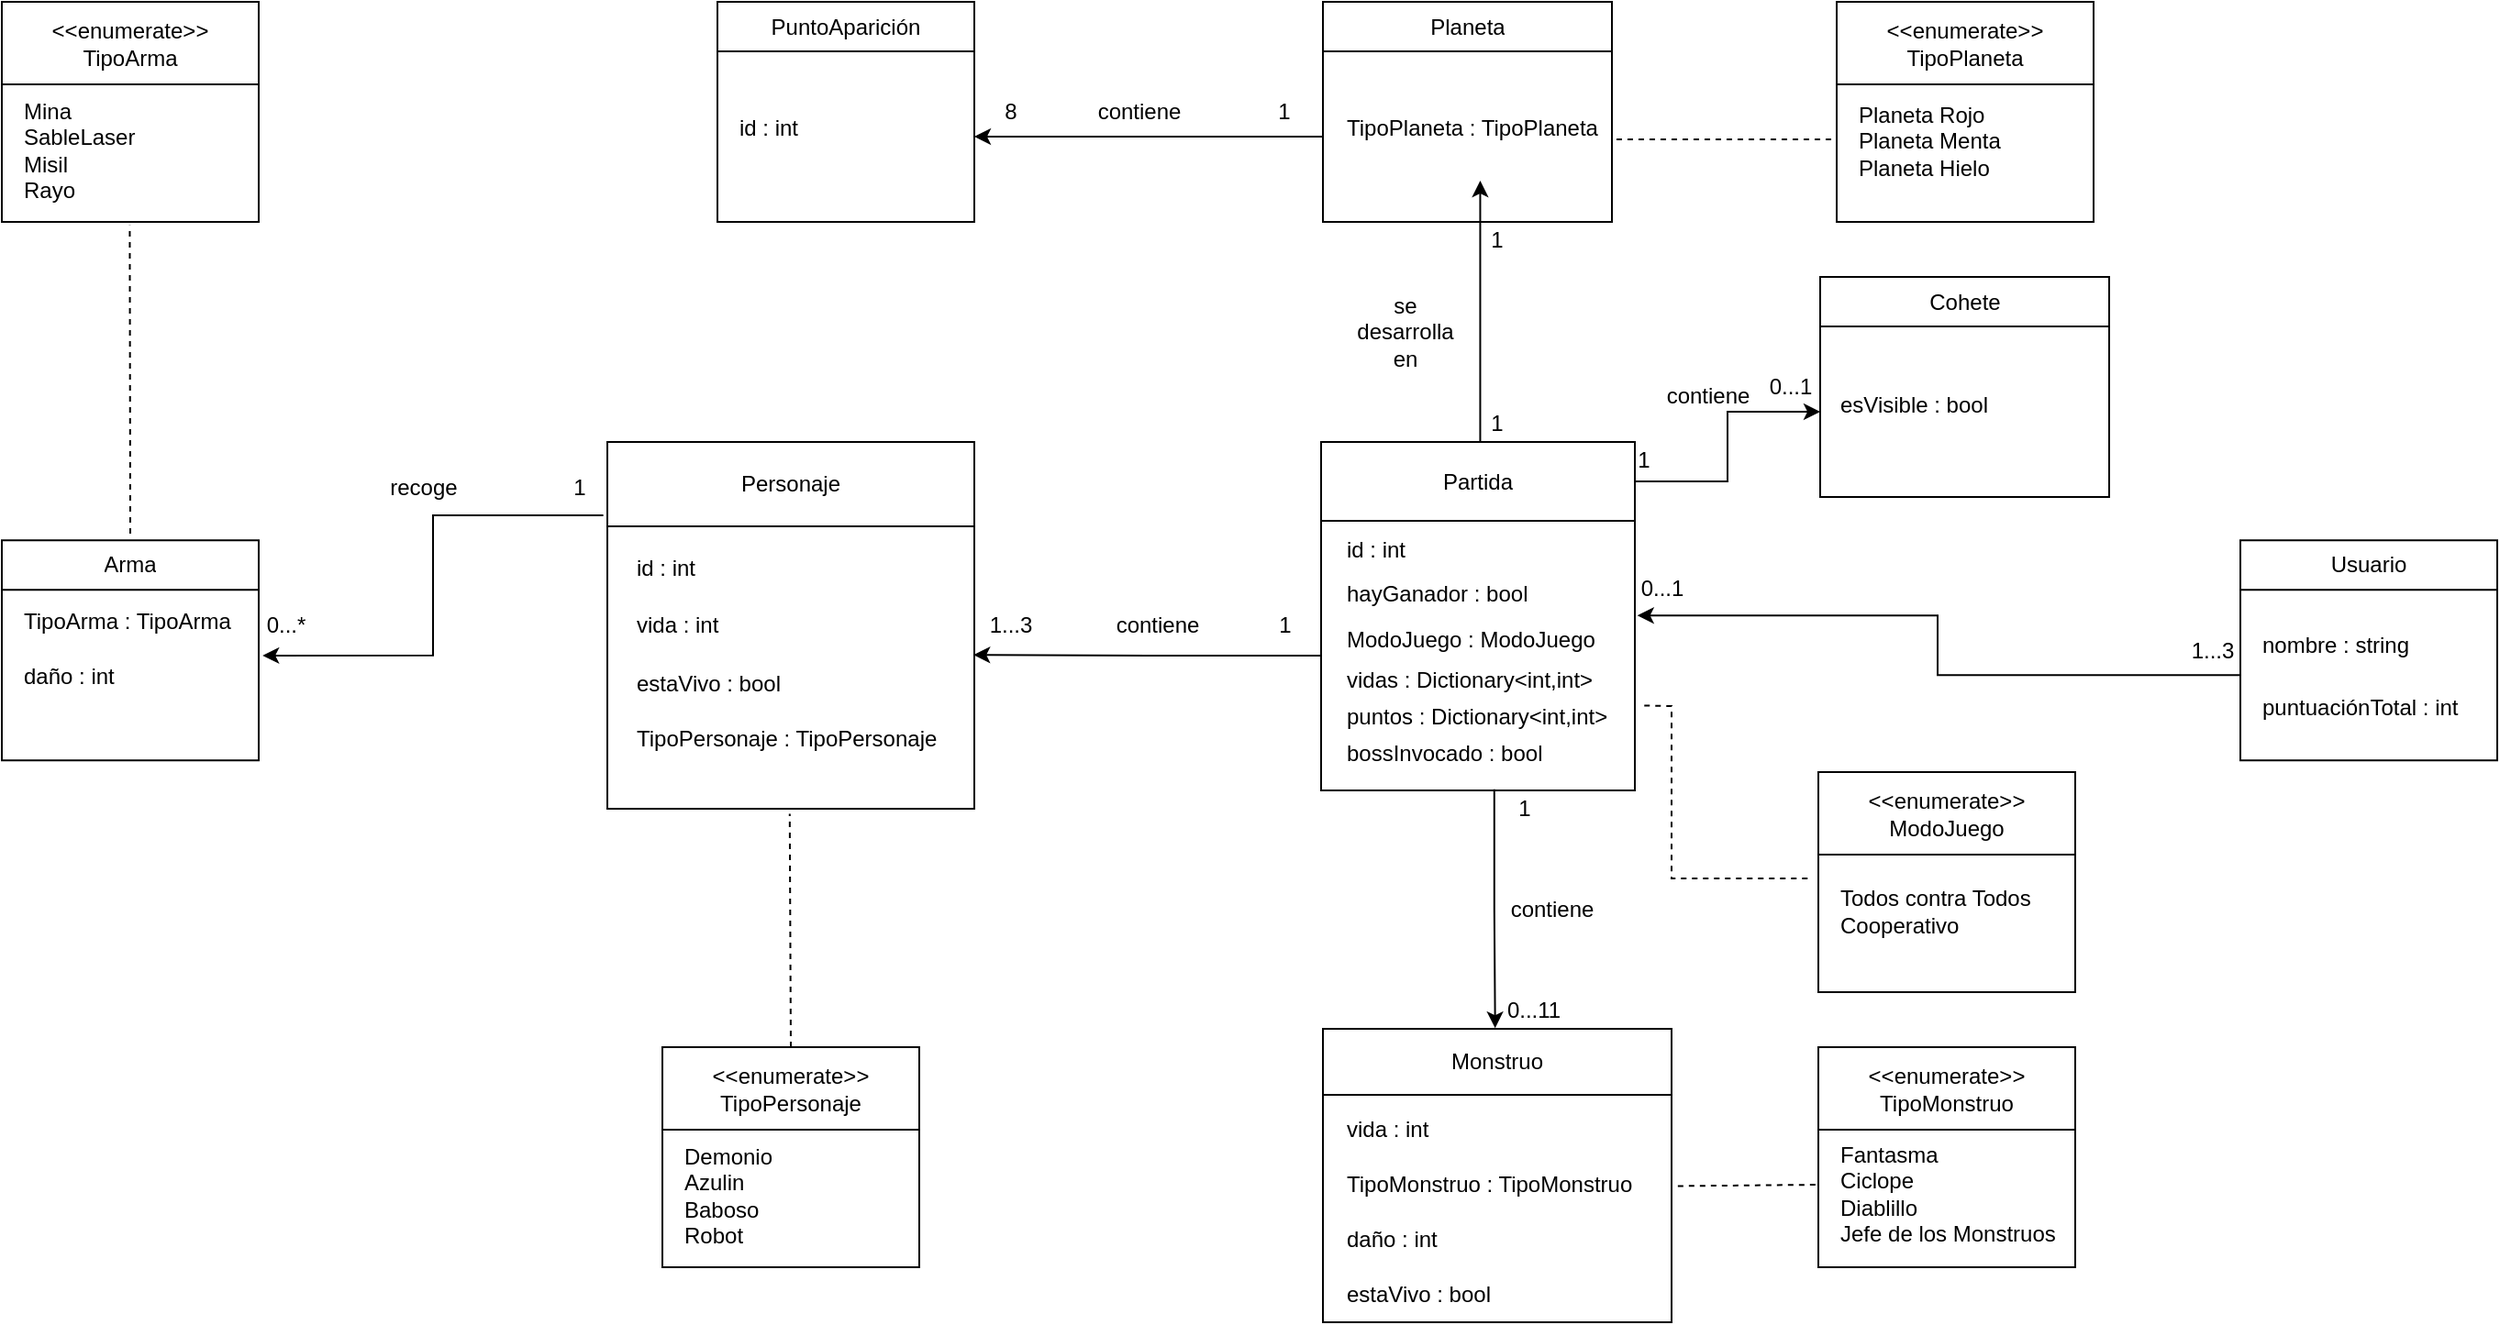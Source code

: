 <mxfile version="21.6.8" type="github">
  <diagram name="Página-1" id="1aOJf_cbAEOuJnOJcCTv">
    <mxGraphModel dx="2327" dy="1938" grid="1" gridSize="10" guides="1" tooltips="1" connect="1" arrows="1" fold="1" page="1" pageScale="1" pageWidth="827" pageHeight="1169" math="0" shadow="0">
      <root>
        <mxCell id="0" />
        <mxCell id="1" parent="0" />
        <mxCell id="GylAiQNSTLFmJJpx65-h-32" value="" style="group" vertex="1" connectable="0" parent="1">
          <mxGeometry x="-20" y="160" width="200" height="200" as="geometry" />
        </mxCell>
        <mxCell id="GylAiQNSTLFmJJpx65-h-11" value="" style="shape=table;startSize=0;container=1;collapsible=0;childLayout=tableLayout;" vertex="1" parent="GylAiQNSTLFmJJpx65-h-32">
          <mxGeometry width="200" height="200" as="geometry" />
        </mxCell>
        <mxCell id="GylAiQNSTLFmJJpx65-h-12" value="" style="shape=tableRow;horizontal=0;startSize=0;swimlaneHead=0;swimlaneBody=0;strokeColor=inherit;top=0;left=0;bottom=0;right=0;collapsible=0;dropTarget=0;fillColor=none;points=[[0,0.5],[1,0.5]];portConstraint=eastwest;" vertex="1" parent="GylAiQNSTLFmJJpx65-h-11">
          <mxGeometry width="200" height="46" as="geometry" />
        </mxCell>
        <mxCell id="GylAiQNSTLFmJJpx65-h-13" value="Personaje" style="shape=partialRectangle;html=1;whiteSpace=wrap;connectable=0;strokeColor=inherit;overflow=hidden;fillColor=none;top=0;left=0;bottom=0;right=0;pointerEvents=1;" vertex="1" parent="GylAiQNSTLFmJJpx65-h-12">
          <mxGeometry width="200" height="46" as="geometry">
            <mxRectangle width="200" height="46" as="alternateBounds" />
          </mxGeometry>
        </mxCell>
        <mxCell id="GylAiQNSTLFmJJpx65-h-14" value="" style="shape=tableRow;horizontal=0;startSize=0;swimlaneHead=0;swimlaneBody=0;strokeColor=inherit;top=0;left=0;bottom=0;right=0;collapsible=0;dropTarget=0;fillColor=none;points=[[0,0.5],[1,0.5]];portConstraint=eastwest;" vertex="1" parent="GylAiQNSTLFmJJpx65-h-11">
          <mxGeometry y="46" width="200" height="154" as="geometry" />
        </mxCell>
        <mxCell id="GylAiQNSTLFmJJpx65-h-15" value="" style="shape=partialRectangle;html=1;whiteSpace=wrap;connectable=0;strokeColor=inherit;overflow=hidden;fillColor=none;top=0;left=0;bottom=0;right=0;pointerEvents=1;" vertex="1" parent="GylAiQNSTLFmJJpx65-h-14">
          <mxGeometry width="200" height="154" as="geometry">
            <mxRectangle width="200" height="154" as="alternateBounds" />
          </mxGeometry>
        </mxCell>
        <mxCell id="GylAiQNSTLFmJJpx65-h-76" value="estaVivo : bool" style="text;html=1;strokeColor=none;fillColor=none;align=left;verticalAlign=middle;whiteSpace=wrap;rounded=0;" vertex="1" parent="GylAiQNSTLFmJJpx65-h-32">
          <mxGeometry x="14.286" y="120.0" width="171.429" height="23.64" as="geometry" />
        </mxCell>
        <mxCell id="GylAiQNSTLFmJJpx65-h-58" value="id : int" style="text;html=1;strokeColor=none;fillColor=none;align=left;verticalAlign=middle;whiteSpace=wrap;rounded=0;" vertex="1" parent="GylAiQNSTLFmJJpx65-h-32">
          <mxGeometry x="14.286" y="59.999" width="171.429" height="18.421" as="geometry" />
        </mxCell>
        <mxCell id="GylAiQNSTLFmJJpx65-h-164" value="TipoPersonaje : TipoPersonaje" style="text;html=1;strokeColor=none;fillColor=none;align=left;verticalAlign=middle;whiteSpace=wrap;rounded=0;" vertex="1" parent="GylAiQNSTLFmJJpx65-h-32">
          <mxGeometry x="14.286" y="150.0" width="171.429" height="23.64" as="geometry" />
        </mxCell>
        <mxCell id="GylAiQNSTLFmJJpx65-h-216" value="vida : int" style="text;html=1;strokeColor=none;fillColor=none;align=left;verticalAlign=middle;whiteSpace=wrap;rounded=0;" vertex="1" parent="GylAiQNSTLFmJJpx65-h-32">
          <mxGeometry x="14.286" y="88.18" width="171.429" height="23.64" as="geometry" />
        </mxCell>
        <mxCell id="GylAiQNSTLFmJJpx65-h-44" value="1...3" style="text;html=1;strokeColor=none;fillColor=none;align=center;verticalAlign=middle;whiteSpace=wrap;rounded=0;" vertex="1" parent="1">
          <mxGeometry x="170" y="245" width="60" height="30" as="geometry" />
        </mxCell>
        <mxCell id="GylAiQNSTLFmJJpx65-h-45" value="1" style="text;html=1;strokeColor=none;fillColor=none;align=center;verticalAlign=middle;whiteSpace=wrap;rounded=0;" vertex="1" parent="1">
          <mxGeometry x="330" y="245" width="39" height="30" as="geometry" />
        </mxCell>
        <mxCell id="GylAiQNSTLFmJJpx65-h-47" value="contiene" style="text;html=1;strokeColor=none;fillColor=none;align=center;verticalAlign=middle;whiteSpace=wrap;rounded=0;" vertex="1" parent="1">
          <mxGeometry x="250" y="245" width="60" height="30" as="geometry" />
        </mxCell>
        <mxCell id="GylAiQNSTLFmJJpx65-h-60" value="" style="group" vertex="1" connectable="0" parent="1">
          <mxGeometry x="370" y="-80" width="180" height="120" as="geometry" />
        </mxCell>
        <mxCell id="GylAiQNSTLFmJJpx65-h-61" value="" style="shape=table;startSize=0;container=1;collapsible=0;childLayout=tableLayout;" vertex="1" parent="GylAiQNSTLFmJJpx65-h-60">
          <mxGeometry width="157.5" height="120" as="geometry" />
        </mxCell>
        <mxCell id="GylAiQNSTLFmJJpx65-h-62" value="" style="shape=tableRow;horizontal=0;startSize=0;swimlaneHead=0;swimlaneBody=0;strokeColor=inherit;top=0;left=0;bottom=0;right=0;collapsible=0;dropTarget=0;fillColor=none;points=[[0,0.5],[1,0.5]];portConstraint=eastwest;" vertex="1" parent="GylAiQNSTLFmJJpx65-h-61">
          <mxGeometry width="157.5" height="27" as="geometry" />
        </mxCell>
        <mxCell id="GylAiQNSTLFmJJpx65-h-63" value="Planeta" style="shape=partialRectangle;html=1;whiteSpace=wrap;connectable=0;strokeColor=inherit;overflow=hidden;fillColor=none;top=0;left=0;bottom=0;right=0;pointerEvents=1;" vertex="1" parent="GylAiQNSTLFmJJpx65-h-62">
          <mxGeometry width="158" height="27" as="geometry">
            <mxRectangle width="158" height="27" as="alternateBounds" />
          </mxGeometry>
        </mxCell>
        <mxCell id="GylAiQNSTLFmJJpx65-h-64" value="" style="shape=tableRow;horizontal=0;startSize=0;swimlaneHead=0;swimlaneBody=0;strokeColor=inherit;top=0;left=0;bottom=0;right=0;collapsible=0;dropTarget=0;fillColor=none;points=[[0,0.5],[1,0.5]];portConstraint=eastwest;" vertex="1" parent="GylAiQNSTLFmJJpx65-h-61">
          <mxGeometry y="27" width="157.5" height="93" as="geometry" />
        </mxCell>
        <mxCell id="GylAiQNSTLFmJJpx65-h-65" value="" style="shape=partialRectangle;html=1;whiteSpace=wrap;connectable=0;strokeColor=inherit;overflow=hidden;fillColor=none;top=0;left=0;bottom=0;right=0;pointerEvents=1;" vertex="1" parent="GylAiQNSTLFmJJpx65-h-64">
          <mxGeometry width="158" height="93" as="geometry">
            <mxRectangle width="158" height="93" as="alternateBounds" />
          </mxGeometry>
        </mxCell>
        <mxCell id="GylAiQNSTLFmJJpx65-h-66" value="TipoPlaneta : TipoPlaneta" style="text;html=1;strokeColor=none;fillColor=none;align=left;verticalAlign=middle;whiteSpace=wrap;rounded=0;" vertex="1" parent="GylAiQNSTLFmJJpx65-h-60">
          <mxGeometry x="11.25" y="58" width="168.75" height="22.5" as="geometry" />
        </mxCell>
        <mxCell id="GylAiQNSTLFmJJpx65-h-71" value="" style="group" vertex="1" connectable="0" parent="1">
          <mxGeometry x="369" y="160" width="171" height="190" as="geometry" />
        </mxCell>
        <mxCell id="GylAiQNSTLFmJJpx65-h-33" value="" style="group" vertex="1" connectable="0" parent="GylAiQNSTLFmJJpx65-h-71">
          <mxGeometry width="171.0" height="190" as="geometry" />
        </mxCell>
        <mxCell id="GylAiQNSTLFmJJpx65-h-34" value="" style="shape=table;startSize=0;container=1;collapsible=0;childLayout=tableLayout;" vertex="1" parent="GylAiQNSTLFmJJpx65-h-33">
          <mxGeometry width="171.0" height="190" as="geometry" />
        </mxCell>
        <mxCell id="GylAiQNSTLFmJJpx65-h-35" value="" style="shape=tableRow;horizontal=0;startSize=0;swimlaneHead=0;swimlaneBody=0;strokeColor=inherit;top=0;left=0;bottom=0;right=0;collapsible=0;dropTarget=0;fillColor=none;points=[[0,0.5],[1,0.5]];portConstraint=eastwest;" vertex="1" parent="GylAiQNSTLFmJJpx65-h-34">
          <mxGeometry width="171.0" height="43" as="geometry" />
        </mxCell>
        <mxCell id="GylAiQNSTLFmJJpx65-h-36" value="Partida" style="shape=partialRectangle;html=1;whiteSpace=wrap;connectable=0;strokeColor=inherit;overflow=hidden;fillColor=none;top=0;left=0;bottom=0;right=0;pointerEvents=1;" vertex="1" parent="GylAiQNSTLFmJJpx65-h-35">
          <mxGeometry width="171" height="43" as="geometry">
            <mxRectangle width="171" height="43" as="alternateBounds" />
          </mxGeometry>
        </mxCell>
        <mxCell id="GylAiQNSTLFmJJpx65-h-37" value="" style="shape=tableRow;horizontal=0;startSize=0;swimlaneHead=0;swimlaneBody=0;strokeColor=inherit;top=0;left=0;bottom=0;right=0;collapsible=0;dropTarget=0;fillColor=none;points=[[0,0.5],[1,0.5]];portConstraint=eastwest;" vertex="1" parent="GylAiQNSTLFmJJpx65-h-34">
          <mxGeometry y="43" width="171.0" height="147" as="geometry" />
        </mxCell>
        <mxCell id="GylAiQNSTLFmJJpx65-h-38" value="" style="shape=partialRectangle;html=1;whiteSpace=wrap;connectable=0;strokeColor=inherit;overflow=hidden;fillColor=none;top=0;left=0;bottom=0;right=0;pointerEvents=1;" vertex="1" parent="GylAiQNSTLFmJJpx65-h-37">
          <mxGeometry width="171" height="147" as="geometry">
            <mxRectangle width="171" height="147" as="alternateBounds" />
          </mxGeometry>
        </mxCell>
        <mxCell id="GylAiQNSTLFmJJpx65-h-39" value="hayGanador : bool" style="text;html=1;strokeColor=none;fillColor=none;align=left;verticalAlign=middle;whiteSpace=wrap;rounded=0;" vertex="1" parent="GylAiQNSTLFmJJpx65-h-33">
          <mxGeometry x="12.214" y="70" width="146.571" height="26.88" as="geometry" />
        </mxCell>
        <mxCell id="GylAiQNSTLFmJJpx65-h-42" value="id : int" style="text;html=1;strokeColor=none;fillColor=none;align=left;verticalAlign=middle;whiteSpace=wrap;rounded=0;" vertex="1" parent="GylAiQNSTLFmJJpx65-h-33">
          <mxGeometry x="12.214" y="47.5" width="146.571" height="22.5" as="geometry" />
        </mxCell>
        <mxCell id="GylAiQNSTLFmJJpx65-h-163" value="ModoJuego : ModoJuego" style="text;html=1;strokeColor=none;fillColor=none;align=left;verticalAlign=middle;whiteSpace=wrap;rounded=0;" vertex="1" parent="GylAiQNSTLFmJJpx65-h-33">
          <mxGeometry x="12.214" y="96.88" width="146.571" height="21.25" as="geometry" />
        </mxCell>
        <mxCell id="GylAiQNSTLFmJJpx65-h-179" value="vidas : Dictionary&amp;lt;int,int&amp;gt;" style="text;html=1;strokeColor=none;fillColor=none;align=left;verticalAlign=middle;whiteSpace=wrap;rounded=0;" vertex="1" parent="GylAiQNSTLFmJJpx65-h-33">
          <mxGeometry x="12.214" y="120.01" width="146.571" height="20" as="geometry" />
        </mxCell>
        <mxCell id="GylAiQNSTLFmJJpx65-h-187" value="bossInvocado : bool" style="text;html=1;strokeColor=none;fillColor=none;align=left;verticalAlign=middle;whiteSpace=wrap;rounded=0;" vertex="1" parent="GylAiQNSTLFmJJpx65-h-33">
          <mxGeometry x="12.214" y="160" width="146.571" height="20" as="geometry" />
        </mxCell>
        <mxCell id="GylAiQNSTLFmJJpx65-h-191" value="puntos : Dictionary&amp;lt;int,int&amp;gt;" style="text;html=1;strokeColor=none;fillColor=none;align=left;verticalAlign=middle;whiteSpace=wrap;rounded=0;" vertex="1" parent="GylAiQNSTLFmJJpx65-h-33">
          <mxGeometry x="12.214" y="140.01" width="146.571" height="20" as="geometry" />
        </mxCell>
        <mxCell id="GylAiQNSTLFmJJpx65-h-70" value="" style="endArrow=classic;html=1;rounded=0;entryX=0.5;entryY=1;entryDx=0;entryDy=0;" edge="1" parent="GylAiQNSTLFmJJpx65-h-71">
          <mxGeometry width="50" height="50" relative="1" as="geometry">
            <mxPoint x="86.721" as="sourcePoint" />
            <mxPoint x="86.721" y="-142.5" as="targetPoint" />
          </mxGeometry>
        </mxCell>
        <mxCell id="GylAiQNSTLFmJJpx65-h-72" value="1" style="text;html=1;strokeColor=none;fillColor=none;align=center;verticalAlign=middle;whiteSpace=wrap;rounded=0;" vertex="1" parent="1">
          <mxGeometry x="445" y="40" width="40" height="20" as="geometry" />
        </mxCell>
        <mxCell id="GylAiQNSTLFmJJpx65-h-73" value="1" style="text;html=1;strokeColor=none;fillColor=none;align=center;verticalAlign=middle;whiteSpace=wrap;rounded=0;" vertex="1" parent="1">
          <mxGeometry x="445" y="140" width="40" height="20" as="geometry" />
        </mxCell>
        <mxCell id="GylAiQNSTLFmJJpx65-h-74" value="se desarrolla en" style="text;html=1;strokeColor=none;fillColor=none;align=center;verticalAlign=middle;whiteSpace=wrap;rounded=0;" vertex="1" parent="1">
          <mxGeometry x="385" y="80" width="60" height="40" as="geometry" />
        </mxCell>
        <mxCell id="GylAiQNSTLFmJJpx65-h-109" value="" style="group" vertex="1" connectable="0" parent="1">
          <mxGeometry x="370" y="480" width="190" height="160" as="geometry" />
        </mxCell>
        <mxCell id="GylAiQNSTLFmJJpx65-h-110" value="" style="shape=table;startSize=0;container=1;collapsible=0;childLayout=tableLayout;" vertex="1" parent="GylAiQNSTLFmJJpx65-h-109">
          <mxGeometry width="190" height="160" as="geometry" />
        </mxCell>
        <mxCell id="GylAiQNSTLFmJJpx65-h-111" value="" style="shape=tableRow;horizontal=0;startSize=0;swimlaneHead=0;swimlaneBody=0;strokeColor=inherit;top=0;left=0;bottom=0;right=0;collapsible=0;dropTarget=0;fillColor=none;points=[[0,0.5],[1,0.5]];portConstraint=eastwest;" vertex="1" parent="GylAiQNSTLFmJJpx65-h-110">
          <mxGeometry width="190" height="36" as="geometry" />
        </mxCell>
        <mxCell id="GylAiQNSTLFmJJpx65-h-112" value="Monstruo" style="shape=partialRectangle;html=1;whiteSpace=wrap;connectable=0;strokeColor=inherit;overflow=hidden;fillColor=none;top=0;left=0;bottom=0;right=0;pointerEvents=1;" vertex="1" parent="GylAiQNSTLFmJJpx65-h-111">
          <mxGeometry width="190" height="36" as="geometry">
            <mxRectangle width="190" height="36" as="alternateBounds" />
          </mxGeometry>
        </mxCell>
        <mxCell id="GylAiQNSTLFmJJpx65-h-113" value="" style="shape=tableRow;horizontal=0;startSize=0;swimlaneHead=0;swimlaneBody=0;strokeColor=inherit;top=0;left=0;bottom=0;right=0;collapsible=0;dropTarget=0;fillColor=none;points=[[0,0.5],[1,0.5]];portConstraint=eastwest;" vertex="1" parent="GylAiQNSTLFmJJpx65-h-110">
          <mxGeometry y="36" width="190" height="124" as="geometry" />
        </mxCell>
        <mxCell id="GylAiQNSTLFmJJpx65-h-114" value="" style="shape=partialRectangle;html=1;whiteSpace=wrap;connectable=0;strokeColor=inherit;overflow=hidden;fillColor=none;top=0;left=0;bottom=0;right=0;pointerEvents=1;" vertex="1" parent="GylAiQNSTLFmJJpx65-h-113">
          <mxGeometry width="190" height="124" as="geometry">
            <mxRectangle width="190" height="124" as="alternateBounds" />
          </mxGeometry>
        </mxCell>
        <mxCell id="GylAiQNSTLFmJJpx65-h-115" value="vida : int" style="text;html=1;strokeColor=none;fillColor=none;align=left;verticalAlign=middle;whiteSpace=wrap;rounded=0;" vertex="1" parent="GylAiQNSTLFmJJpx65-h-109">
          <mxGeometry x="11.176" y="40" width="134.118" height="30" as="geometry" />
        </mxCell>
        <mxCell id="GylAiQNSTLFmJJpx65-h-117" value="TipoMonstruo : TipoMonstruo" style="text;html=1;strokeColor=none;fillColor=none;align=left;verticalAlign=middle;whiteSpace=wrap;rounded=0;" vertex="1" parent="GylAiQNSTLFmJJpx65-h-109">
          <mxGeometry x="11.176" y="70" width="167.647" height="30" as="geometry" />
        </mxCell>
        <mxCell id="GylAiQNSTLFmJJpx65-h-118" value="estaVivo : bool" style="text;html=1;strokeColor=none;fillColor=none;align=left;verticalAlign=middle;whiteSpace=wrap;rounded=0;" vertex="1" parent="GylAiQNSTLFmJJpx65-h-109">
          <mxGeometry x="11.176" y="130" width="134.118" height="30" as="geometry" />
        </mxCell>
        <mxCell id="GylAiQNSTLFmJJpx65-h-190" value="daño : int" style="text;html=1;strokeColor=none;fillColor=none;align=left;verticalAlign=middle;whiteSpace=wrap;rounded=0;" vertex="1" parent="GylAiQNSTLFmJJpx65-h-109">
          <mxGeometry x="11.176" y="100" width="167.647" height="30" as="geometry" />
        </mxCell>
        <mxCell id="GylAiQNSTLFmJJpx65-h-119" style="edgeStyle=orthogonalEdgeStyle;rounded=0;orthogonalLoop=1;jettySize=auto;html=1;exitX=0.552;exitY=0.996;exitDx=0;exitDy=0;entryX=0.494;entryY=-0.011;entryDx=0;entryDy=0;entryPerimeter=0;exitPerimeter=0;" edge="1" parent="1" target="GylAiQNSTLFmJJpx65-h-111" source="GylAiQNSTLFmJJpx65-h-37">
          <mxGeometry relative="1" as="geometry">
            <mxPoint x="440" y="320" as="sourcePoint" />
          </mxGeometry>
        </mxCell>
        <mxCell id="GylAiQNSTLFmJJpx65-h-120" value="1" style="text;html=1;strokeColor=none;fillColor=none;align=center;verticalAlign=middle;whiteSpace=wrap;rounded=0;" vertex="1" parent="1">
          <mxGeometry x="465" y="350" width="30" height="20" as="geometry" />
        </mxCell>
        <mxCell id="GylAiQNSTLFmJJpx65-h-121" value="0...11" style="text;html=1;strokeColor=none;fillColor=none;align=center;verticalAlign=middle;whiteSpace=wrap;rounded=0;" vertex="1" parent="1">
          <mxGeometry x="470" y="460" width="30" height="20" as="geometry" />
        </mxCell>
        <mxCell id="GylAiQNSTLFmJJpx65-h-122" value="contiene" style="text;html=1;strokeColor=none;fillColor=none;align=center;verticalAlign=middle;whiteSpace=wrap;rounded=0;" vertex="1" parent="1">
          <mxGeometry x="465" y="400" width="60" height="30" as="geometry" />
        </mxCell>
        <mxCell id="GylAiQNSTLFmJJpx65-h-124" value="" style="group" vertex="1" connectable="0" parent="1">
          <mxGeometry x="40" y="-80" width="140" height="120" as="geometry" />
        </mxCell>
        <mxCell id="GylAiQNSTLFmJJpx65-h-125" value="" style="shape=table;startSize=0;container=1;collapsible=0;childLayout=tableLayout;" vertex="1" parent="GylAiQNSTLFmJJpx65-h-124">
          <mxGeometry width="140" height="120" as="geometry" />
        </mxCell>
        <mxCell id="GylAiQNSTLFmJJpx65-h-126" value="" style="shape=tableRow;horizontal=0;startSize=0;swimlaneHead=0;swimlaneBody=0;strokeColor=inherit;top=0;left=0;bottom=0;right=0;collapsible=0;dropTarget=0;fillColor=none;points=[[0,0.5],[1,0.5]];portConstraint=eastwest;" vertex="1" parent="GylAiQNSTLFmJJpx65-h-125">
          <mxGeometry width="140" height="27" as="geometry" />
        </mxCell>
        <mxCell id="GylAiQNSTLFmJJpx65-h-127" value="PuntoAparición" style="shape=partialRectangle;html=1;whiteSpace=wrap;connectable=0;strokeColor=inherit;overflow=hidden;fillColor=none;top=0;left=0;bottom=0;right=0;pointerEvents=1;" vertex="1" parent="GylAiQNSTLFmJJpx65-h-126">
          <mxGeometry width="140" height="27" as="geometry">
            <mxRectangle width="140" height="27" as="alternateBounds" />
          </mxGeometry>
        </mxCell>
        <mxCell id="GylAiQNSTLFmJJpx65-h-128" value="" style="shape=tableRow;horizontal=0;startSize=0;swimlaneHead=0;swimlaneBody=0;strokeColor=inherit;top=0;left=0;bottom=0;right=0;collapsible=0;dropTarget=0;fillColor=none;points=[[0,0.5],[1,0.5]];portConstraint=eastwest;" vertex="1" parent="GylAiQNSTLFmJJpx65-h-125">
          <mxGeometry y="27" width="140" height="93" as="geometry" />
        </mxCell>
        <mxCell id="GylAiQNSTLFmJJpx65-h-129" value="" style="shape=partialRectangle;html=1;whiteSpace=wrap;connectable=0;strokeColor=inherit;overflow=hidden;fillColor=none;top=0;left=0;bottom=0;right=0;pointerEvents=1;" vertex="1" parent="GylAiQNSTLFmJJpx65-h-128">
          <mxGeometry width="140" height="93" as="geometry">
            <mxRectangle width="140" height="93" as="alternateBounds" />
          </mxGeometry>
        </mxCell>
        <mxCell id="GylAiQNSTLFmJJpx65-h-130" value="id : int" style="text;html=1;strokeColor=none;fillColor=none;align=left;verticalAlign=middle;whiteSpace=wrap;rounded=0;" vertex="1" parent="GylAiQNSTLFmJJpx65-h-124">
          <mxGeometry x="10" y="58" width="120" height="22.5" as="geometry" />
        </mxCell>
        <mxCell id="GylAiQNSTLFmJJpx65-h-132" style="edgeStyle=orthogonalEdgeStyle;rounded=0;orthogonalLoop=1;jettySize=auto;html=1;exitX=0;exitY=0.5;exitDx=0;exitDy=0;entryX=1;entryY=0.5;entryDx=0;entryDy=0;" edge="1" parent="1" source="GylAiQNSTLFmJJpx65-h-64" target="GylAiQNSTLFmJJpx65-h-128">
          <mxGeometry relative="1" as="geometry" />
        </mxCell>
        <mxCell id="GylAiQNSTLFmJJpx65-h-133" value="8" style="text;html=1;strokeColor=none;fillColor=none;align=center;verticalAlign=middle;whiteSpace=wrap;rounded=0;" vertex="1" parent="1">
          <mxGeometry x="185" y="-35" width="30" height="30" as="geometry" />
        </mxCell>
        <mxCell id="GylAiQNSTLFmJJpx65-h-134" value="contiene" style="text;html=1;strokeColor=none;fillColor=none;align=center;verticalAlign=middle;whiteSpace=wrap;rounded=0;" vertex="1" parent="1">
          <mxGeometry x="240" y="-35" width="60" height="30" as="geometry" />
        </mxCell>
        <mxCell id="GylAiQNSTLFmJJpx65-h-135" value="1" style="text;html=1;strokeColor=none;fillColor=none;align=center;verticalAlign=middle;whiteSpace=wrap;rounded=0;" vertex="1" parent="1">
          <mxGeometry x="319" y="-35" width="60" height="30" as="geometry" />
        </mxCell>
        <mxCell id="GylAiQNSTLFmJJpx65-h-162" value="" style="group" vertex="1" connectable="0" parent="1">
          <mxGeometry x="10" y="490" width="140" height="120" as="geometry" />
        </mxCell>
        <mxCell id="GylAiQNSTLFmJJpx65-h-154" value="" style="group" vertex="1" connectable="0" parent="GylAiQNSTLFmJJpx65-h-162">
          <mxGeometry width="140" height="120" as="geometry" />
        </mxCell>
        <mxCell id="GylAiQNSTLFmJJpx65-h-155" value="" style="shape=table;startSize=0;container=1;collapsible=0;childLayout=tableLayout;" vertex="1" parent="GylAiQNSTLFmJJpx65-h-154">
          <mxGeometry width="140" height="120" as="geometry" />
        </mxCell>
        <mxCell id="GylAiQNSTLFmJJpx65-h-156" value="" style="shape=tableRow;horizontal=0;startSize=0;swimlaneHead=0;swimlaneBody=0;strokeColor=inherit;top=0;left=0;bottom=0;right=0;collapsible=0;dropTarget=0;fillColor=none;points=[[0,0.5],[1,0.5]];portConstraint=eastwest;" vertex="1" parent="GylAiQNSTLFmJJpx65-h-155">
          <mxGeometry width="140" height="45" as="geometry" />
        </mxCell>
        <mxCell id="GylAiQNSTLFmJJpx65-h-157" value="&lt;div&gt;&amp;lt;&amp;lt;enumerate&amp;gt;&amp;gt;&lt;br&gt;&lt;/div&gt;&lt;div&gt;TipoPersonaje&lt;/div&gt;" style="shape=partialRectangle;html=1;whiteSpace=wrap;connectable=0;strokeColor=inherit;overflow=hidden;fillColor=none;top=0;left=0;bottom=0;right=0;pointerEvents=1;" vertex="1" parent="GylAiQNSTLFmJJpx65-h-156">
          <mxGeometry width="140" height="45" as="geometry">
            <mxRectangle width="140" height="45" as="alternateBounds" />
          </mxGeometry>
        </mxCell>
        <mxCell id="GylAiQNSTLFmJJpx65-h-158" value="" style="shape=tableRow;horizontal=0;startSize=0;swimlaneHead=0;swimlaneBody=0;strokeColor=inherit;top=0;left=0;bottom=0;right=0;collapsible=0;dropTarget=0;fillColor=none;points=[[0,0.5],[1,0.5]];portConstraint=eastwest;" vertex="1" parent="GylAiQNSTLFmJJpx65-h-155">
          <mxGeometry y="45" width="140" height="75" as="geometry" />
        </mxCell>
        <mxCell id="GylAiQNSTLFmJJpx65-h-159" value="" style="shape=partialRectangle;html=1;whiteSpace=wrap;connectable=0;strokeColor=inherit;overflow=hidden;fillColor=none;top=0;left=0;bottom=0;right=0;pointerEvents=1;" vertex="1" parent="GylAiQNSTLFmJJpx65-h-158">
          <mxGeometry width="140" height="75" as="geometry">
            <mxRectangle width="140" height="75" as="alternateBounds" />
          </mxGeometry>
        </mxCell>
        <mxCell id="GylAiQNSTLFmJJpx65-h-160" value="&lt;div&gt;Demonio&lt;br&gt;&lt;/div&gt;&lt;div&gt;Azulin&lt;br&gt;&lt;/div&gt;&lt;div&gt;Baboso&lt;br&gt;&lt;/div&gt;&lt;div&gt;Robot&lt;br&gt;&lt;/div&gt;" style="text;html=1;strokeColor=none;fillColor=none;align=left;verticalAlign=middle;whiteSpace=wrap;rounded=0;" vertex="1" parent="GylAiQNSTLFmJJpx65-h-154">
          <mxGeometry x="10" y="50" width="120" height="61.07" as="geometry" />
        </mxCell>
        <mxCell id="GylAiQNSTLFmJJpx65-h-161" value="" style="endArrow=none;html=1;rounded=0;entryX=0.497;entryY=1.018;entryDx=0;entryDy=0;entryPerimeter=0;dashed=1;" edge="1" parent="GylAiQNSTLFmJJpx65-h-162" target="GylAiQNSTLFmJJpx65-h-14">
          <mxGeometry width="50" height="50" relative="1" as="geometry">
            <mxPoint x="70" as="sourcePoint" />
            <mxPoint x="70" y="-120" as="targetPoint" />
          </mxGeometry>
        </mxCell>
        <mxCell id="GylAiQNSTLFmJJpx65-h-136" value="" style="group" vertex="1" connectable="0" parent="1">
          <mxGeometry x="650" y="-80" width="140" height="120" as="geometry" />
        </mxCell>
        <mxCell id="GylAiQNSTLFmJJpx65-h-137" value="" style="shape=table;startSize=0;container=1;collapsible=0;childLayout=tableLayout;" vertex="1" parent="GylAiQNSTLFmJJpx65-h-136">
          <mxGeometry width="140" height="120" as="geometry" />
        </mxCell>
        <mxCell id="GylAiQNSTLFmJJpx65-h-138" value="" style="shape=tableRow;horizontal=0;startSize=0;swimlaneHead=0;swimlaneBody=0;strokeColor=inherit;top=0;left=0;bottom=0;right=0;collapsible=0;dropTarget=0;fillColor=none;points=[[0,0.5],[1,0.5]];portConstraint=eastwest;" vertex="1" parent="GylAiQNSTLFmJJpx65-h-137">
          <mxGeometry width="140" height="45" as="geometry" />
        </mxCell>
        <mxCell id="GylAiQNSTLFmJJpx65-h-139" value="&lt;div&gt;&amp;lt;&amp;lt;enumerate&amp;gt;&amp;gt;&lt;br&gt;&lt;/div&gt;&lt;div&gt;TipoPlaneta&lt;/div&gt;" style="shape=partialRectangle;html=1;whiteSpace=wrap;connectable=0;strokeColor=inherit;overflow=hidden;fillColor=none;top=0;left=0;bottom=0;right=0;pointerEvents=1;" vertex="1" parent="GylAiQNSTLFmJJpx65-h-138">
          <mxGeometry width="140" height="45" as="geometry">
            <mxRectangle width="140" height="45" as="alternateBounds" />
          </mxGeometry>
        </mxCell>
        <mxCell id="GylAiQNSTLFmJJpx65-h-140" value="" style="shape=tableRow;horizontal=0;startSize=0;swimlaneHead=0;swimlaneBody=0;strokeColor=inherit;top=0;left=0;bottom=0;right=0;collapsible=0;dropTarget=0;fillColor=none;points=[[0,0.5],[1,0.5]];portConstraint=eastwest;" vertex="1" parent="GylAiQNSTLFmJJpx65-h-137">
          <mxGeometry y="45" width="140" height="75" as="geometry" />
        </mxCell>
        <mxCell id="GylAiQNSTLFmJJpx65-h-141" value="" style="shape=partialRectangle;html=1;whiteSpace=wrap;connectable=0;strokeColor=inherit;overflow=hidden;fillColor=none;top=0;left=0;bottom=0;right=0;pointerEvents=1;" vertex="1" parent="GylAiQNSTLFmJJpx65-h-140">
          <mxGeometry width="140" height="75" as="geometry">
            <mxRectangle width="140" height="75" as="alternateBounds" />
          </mxGeometry>
        </mxCell>
        <mxCell id="GylAiQNSTLFmJJpx65-h-142" value="&lt;div&gt;Planeta Rojo&lt;/div&gt;&lt;div&gt;Planeta Menta&lt;/div&gt;&lt;div&gt;Planeta Hielo&lt;br&gt;&lt;/div&gt;" style="text;html=1;strokeColor=none;fillColor=none;align=left;verticalAlign=middle;whiteSpace=wrap;rounded=0;" vertex="1" parent="GylAiQNSTLFmJJpx65-h-136">
          <mxGeometry x="10" y="50.0" width="120" height="51.43" as="geometry" />
        </mxCell>
        <mxCell id="GylAiQNSTLFmJJpx65-h-143" value="" style="endArrow=none;html=1;rounded=0;entryX=0;entryY=0.4;entryDx=0;entryDy=0;entryPerimeter=0;dashed=1;" edge="1" parent="1" target="GylAiQNSTLFmJJpx65-h-140">
          <mxGeometry width="50" height="50" relative="1" as="geometry">
            <mxPoint x="530" y="-5" as="sourcePoint" />
            <mxPoint x="740" as="targetPoint" />
          </mxGeometry>
        </mxCell>
        <mxCell id="GylAiQNSTLFmJJpx65-h-146" value="" style="group" vertex="1" connectable="0" parent="1">
          <mxGeometry x="640" y="490" width="140" height="120" as="geometry" />
        </mxCell>
        <mxCell id="GylAiQNSTLFmJJpx65-h-147" value="" style="shape=table;startSize=0;container=1;collapsible=0;childLayout=tableLayout;" vertex="1" parent="GylAiQNSTLFmJJpx65-h-146">
          <mxGeometry width="140" height="120" as="geometry" />
        </mxCell>
        <mxCell id="GylAiQNSTLFmJJpx65-h-148" value="" style="shape=tableRow;horizontal=0;startSize=0;swimlaneHead=0;swimlaneBody=0;strokeColor=inherit;top=0;left=0;bottom=0;right=0;collapsible=0;dropTarget=0;fillColor=none;points=[[0,0.5],[1,0.5]];portConstraint=eastwest;" vertex="1" parent="GylAiQNSTLFmJJpx65-h-147">
          <mxGeometry width="140" height="45" as="geometry" />
        </mxCell>
        <mxCell id="GylAiQNSTLFmJJpx65-h-149" value="&lt;div&gt;&amp;lt;&amp;lt;enumerate&amp;gt;&amp;gt;&lt;br&gt;&lt;/div&gt;&lt;div&gt;TipoMonstruo&lt;/div&gt;" style="shape=partialRectangle;html=1;whiteSpace=wrap;connectable=0;strokeColor=inherit;overflow=hidden;fillColor=none;top=0;left=0;bottom=0;right=0;pointerEvents=1;" vertex="1" parent="GylAiQNSTLFmJJpx65-h-148">
          <mxGeometry width="140" height="45" as="geometry">
            <mxRectangle width="140" height="45" as="alternateBounds" />
          </mxGeometry>
        </mxCell>
        <mxCell id="GylAiQNSTLFmJJpx65-h-150" value="" style="shape=tableRow;horizontal=0;startSize=0;swimlaneHead=0;swimlaneBody=0;strokeColor=inherit;top=0;left=0;bottom=0;right=0;collapsible=0;dropTarget=0;fillColor=none;points=[[0,0.5],[1,0.5]];portConstraint=eastwest;" vertex="1" parent="GylAiQNSTLFmJJpx65-h-147">
          <mxGeometry y="45" width="140" height="75" as="geometry" />
        </mxCell>
        <mxCell id="GylAiQNSTLFmJJpx65-h-151" value="" style="shape=partialRectangle;html=1;whiteSpace=wrap;connectable=0;strokeColor=inherit;overflow=hidden;fillColor=none;top=0;left=0;bottom=0;right=0;pointerEvents=1;" vertex="1" parent="GylAiQNSTLFmJJpx65-h-150">
          <mxGeometry width="140" height="75" as="geometry">
            <mxRectangle width="140" height="75" as="alternateBounds" />
          </mxGeometry>
        </mxCell>
        <mxCell id="GylAiQNSTLFmJJpx65-h-152" value="&lt;div&gt;Fantasma&lt;/div&gt;&lt;div&gt;Ciclope&lt;br&gt;&lt;/div&gt;&lt;div&gt;Diablillo&lt;/div&gt;&lt;div&gt;Jefe de los Monstruos&lt;br&gt;&lt;/div&gt;" style="text;html=1;strokeColor=none;fillColor=none;align=left;verticalAlign=middle;whiteSpace=wrap;rounded=0;" vertex="1" parent="GylAiQNSTLFmJJpx65-h-146">
          <mxGeometry x="10" y="50" width="120" height="60" as="geometry" />
        </mxCell>
        <mxCell id="GylAiQNSTLFmJJpx65-h-153" value="" style="endArrow=none;html=1;rounded=0;exitX=1.018;exitY=0.401;exitDx=0;exitDy=0;exitPerimeter=0;dashed=1;" edge="1" parent="1" source="GylAiQNSTLFmJJpx65-h-113">
          <mxGeometry width="50" height="50" relative="1" as="geometry">
            <mxPoint x="600" y="565" as="sourcePoint" />
            <mxPoint x="640" y="565" as="targetPoint" />
          </mxGeometry>
        </mxCell>
        <mxCell id="GylAiQNSTLFmJJpx65-h-165" value="" style="group" vertex="1" connectable="0" parent="1">
          <mxGeometry x="640" y="340" width="140" height="120" as="geometry" />
        </mxCell>
        <mxCell id="GylAiQNSTLFmJJpx65-h-166" value="" style="shape=table;startSize=0;container=1;collapsible=0;childLayout=tableLayout;" vertex="1" parent="GylAiQNSTLFmJJpx65-h-165">
          <mxGeometry width="140" height="120" as="geometry" />
        </mxCell>
        <mxCell id="GylAiQNSTLFmJJpx65-h-167" value="" style="shape=tableRow;horizontal=0;startSize=0;swimlaneHead=0;swimlaneBody=0;strokeColor=inherit;top=0;left=0;bottom=0;right=0;collapsible=0;dropTarget=0;fillColor=none;points=[[0,0.5],[1,0.5]];portConstraint=eastwest;" vertex="1" parent="GylAiQNSTLFmJJpx65-h-166">
          <mxGeometry width="140" height="45" as="geometry" />
        </mxCell>
        <mxCell id="GylAiQNSTLFmJJpx65-h-168" value="&lt;div&gt;&amp;lt;&amp;lt;enumerate&amp;gt;&amp;gt;&lt;br&gt;&lt;/div&gt;&lt;div&gt;ModoJuego&lt;/div&gt;" style="shape=partialRectangle;html=1;whiteSpace=wrap;connectable=0;strokeColor=inherit;overflow=hidden;fillColor=none;top=0;left=0;bottom=0;right=0;pointerEvents=1;" vertex="1" parent="GylAiQNSTLFmJJpx65-h-167">
          <mxGeometry width="140" height="45" as="geometry">
            <mxRectangle width="140" height="45" as="alternateBounds" />
          </mxGeometry>
        </mxCell>
        <mxCell id="GylAiQNSTLFmJJpx65-h-169" value="" style="shape=tableRow;horizontal=0;startSize=0;swimlaneHead=0;swimlaneBody=0;strokeColor=inherit;top=0;left=0;bottom=0;right=0;collapsible=0;dropTarget=0;fillColor=none;points=[[0,0.5],[1,0.5]];portConstraint=eastwest;" vertex="1" parent="GylAiQNSTLFmJJpx65-h-166">
          <mxGeometry y="45" width="140" height="75" as="geometry" />
        </mxCell>
        <mxCell id="GylAiQNSTLFmJJpx65-h-170" value="" style="shape=partialRectangle;html=1;whiteSpace=wrap;connectable=0;strokeColor=inherit;overflow=hidden;fillColor=none;top=0;left=0;bottom=0;right=0;pointerEvents=1;" vertex="1" parent="GylAiQNSTLFmJJpx65-h-169">
          <mxGeometry width="140" height="75" as="geometry">
            <mxRectangle width="140" height="75" as="alternateBounds" />
          </mxGeometry>
        </mxCell>
        <mxCell id="GylAiQNSTLFmJJpx65-h-171" value="&lt;div&gt;Todos contra Todos&lt;br&gt;&lt;/div&gt;&lt;div&gt;Cooperativo&lt;br&gt;&lt;/div&gt;" style="text;html=1;strokeColor=none;fillColor=none;align=left;verticalAlign=middle;whiteSpace=wrap;rounded=0;" vertex="1" parent="GylAiQNSTLFmJJpx65-h-165">
          <mxGeometry x="10" y="50.0" width="120" height="51.43" as="geometry" />
        </mxCell>
        <mxCell id="GylAiQNSTLFmJJpx65-h-172" value="" style="endArrow=none;html=1;rounded=0;entryX=-0.03;entryY=0.174;entryDx=0;entryDy=0;entryPerimeter=0;exitX=1.03;exitY=0.685;exitDx=0;exitDy=0;exitPerimeter=0;dashed=1;" edge="1" parent="1" source="GylAiQNSTLFmJJpx65-h-37" target="GylAiQNSTLFmJJpx65-h-169">
          <mxGeometry width="50" height="50" relative="1" as="geometry">
            <mxPoint x="530" y="240" as="sourcePoint" />
            <mxPoint x="640" y="240" as="targetPoint" />
            <Array as="points">
              <mxPoint x="560" y="304" />
              <mxPoint x="560" y="398" />
            </Array>
          </mxGeometry>
        </mxCell>
        <mxCell id="GylAiQNSTLFmJJpx65-h-173" value="" style="shape=table;startSize=0;container=1;collapsible=0;childLayout=tableLayout;" vertex="1" parent="1">
          <mxGeometry x="641" y="70" width="157.5" height="120" as="geometry" />
        </mxCell>
        <mxCell id="GylAiQNSTLFmJJpx65-h-174" value="" style="shape=tableRow;horizontal=0;startSize=0;swimlaneHead=0;swimlaneBody=0;strokeColor=inherit;top=0;left=0;bottom=0;right=0;collapsible=0;dropTarget=0;fillColor=none;points=[[0,0.5],[1,0.5]];portConstraint=eastwest;" vertex="1" parent="GylAiQNSTLFmJJpx65-h-173">
          <mxGeometry width="157.5" height="27" as="geometry" />
        </mxCell>
        <mxCell id="GylAiQNSTLFmJJpx65-h-175" value="Cohete" style="shape=partialRectangle;html=1;whiteSpace=wrap;connectable=0;strokeColor=inherit;overflow=hidden;fillColor=none;top=0;left=0;bottom=0;right=0;pointerEvents=1;" vertex="1" parent="GylAiQNSTLFmJJpx65-h-174">
          <mxGeometry width="158" height="27" as="geometry">
            <mxRectangle width="158" height="27" as="alternateBounds" />
          </mxGeometry>
        </mxCell>
        <mxCell id="GylAiQNSTLFmJJpx65-h-176" value="" style="shape=tableRow;horizontal=0;startSize=0;swimlaneHead=0;swimlaneBody=0;strokeColor=inherit;top=0;left=0;bottom=0;right=0;collapsible=0;dropTarget=0;fillColor=none;points=[[0,0.5],[1,0.5]];portConstraint=eastwest;" vertex="1" parent="GylAiQNSTLFmJJpx65-h-173">
          <mxGeometry y="27" width="157.5" height="93" as="geometry" />
        </mxCell>
        <mxCell id="GylAiQNSTLFmJJpx65-h-177" value="" style="shape=partialRectangle;html=1;whiteSpace=wrap;connectable=0;strokeColor=inherit;overflow=hidden;fillColor=none;top=0;left=0;bottom=0;right=0;pointerEvents=1;" vertex="1" parent="GylAiQNSTLFmJJpx65-h-176">
          <mxGeometry width="158" height="93" as="geometry">
            <mxRectangle width="158" height="93" as="alternateBounds" />
          </mxGeometry>
        </mxCell>
        <mxCell id="GylAiQNSTLFmJJpx65-h-178" value="esVisible : bool" style="text;html=1;strokeColor=none;fillColor=none;align=left;verticalAlign=middle;whiteSpace=wrap;rounded=0;" vertex="1" parent="1">
          <mxGeometry x="650" y="120" width="120" height="40" as="geometry" />
        </mxCell>
        <mxCell id="GylAiQNSTLFmJJpx65-h-181" style="edgeStyle=orthogonalEdgeStyle;rounded=0;orthogonalLoop=1;jettySize=auto;html=1;exitX=1;exitY=0.5;exitDx=0;exitDy=0;entryX=0;entryY=0.5;entryDx=0;entryDy=0;" edge="1" parent="1" source="GylAiQNSTLFmJJpx65-h-35" target="GylAiQNSTLFmJJpx65-h-176">
          <mxGeometry relative="1" as="geometry" />
        </mxCell>
        <mxCell id="GylAiQNSTLFmJJpx65-h-182" value="1" style="text;html=1;strokeColor=none;fillColor=none;align=center;verticalAlign=middle;whiteSpace=wrap;rounded=0;" vertex="1" parent="1">
          <mxGeometry x="530" y="160" width="30" height="20" as="geometry" />
        </mxCell>
        <mxCell id="GylAiQNSTLFmJJpx65-h-184" value="0...1" style="text;html=1;strokeColor=none;fillColor=none;align=center;verticalAlign=middle;whiteSpace=wrap;rounded=0;" vertex="1" parent="1">
          <mxGeometry x="610" y="120" width="30" height="20" as="geometry" />
        </mxCell>
        <mxCell id="GylAiQNSTLFmJJpx65-h-185" value="contiene" style="text;html=1;strokeColor=none;fillColor=none;align=center;verticalAlign=middle;whiteSpace=wrap;rounded=0;" vertex="1" parent="1">
          <mxGeometry x="550" y="120" width="60" height="30" as="geometry" />
        </mxCell>
        <mxCell id="GylAiQNSTLFmJJpx65-h-186" style="edgeStyle=orthogonalEdgeStyle;rounded=0;orthogonalLoop=1;jettySize=auto;html=1;exitX=0;exitY=0.5;exitDx=0;exitDy=0;entryX=0.998;entryY=0.455;entryDx=0;entryDy=0;entryPerimeter=0;" edge="1" parent="1" source="GylAiQNSTLFmJJpx65-h-37" target="GylAiQNSTLFmJJpx65-h-14">
          <mxGeometry relative="1" as="geometry" />
        </mxCell>
        <mxCell id="GylAiQNSTLFmJJpx65-h-192" value="" style="group" vertex="1" connectable="0" parent="1">
          <mxGeometry x="-350" y="213.64" width="140" height="120" as="geometry" />
        </mxCell>
        <mxCell id="GylAiQNSTLFmJJpx65-h-193" value="" style="shape=table;startSize=0;container=1;collapsible=0;childLayout=tableLayout;" vertex="1" parent="GylAiQNSTLFmJJpx65-h-192">
          <mxGeometry width="140" height="120" as="geometry" />
        </mxCell>
        <mxCell id="GylAiQNSTLFmJJpx65-h-194" value="" style="shape=tableRow;horizontal=0;startSize=0;swimlaneHead=0;swimlaneBody=0;strokeColor=inherit;top=0;left=0;bottom=0;right=0;collapsible=0;dropTarget=0;fillColor=none;points=[[0,0.5],[1,0.5]];portConstraint=eastwest;" vertex="1" parent="GylAiQNSTLFmJJpx65-h-193">
          <mxGeometry width="140" height="27" as="geometry" />
        </mxCell>
        <mxCell id="GylAiQNSTLFmJJpx65-h-195" value="Arma" style="shape=partialRectangle;html=1;whiteSpace=wrap;connectable=0;strokeColor=inherit;overflow=hidden;fillColor=none;top=0;left=0;bottom=0;right=0;pointerEvents=1;" vertex="1" parent="GylAiQNSTLFmJJpx65-h-194">
          <mxGeometry width="140" height="27" as="geometry">
            <mxRectangle width="140" height="27" as="alternateBounds" />
          </mxGeometry>
        </mxCell>
        <mxCell id="GylAiQNSTLFmJJpx65-h-196" value="" style="shape=tableRow;horizontal=0;startSize=0;swimlaneHead=0;swimlaneBody=0;strokeColor=inherit;top=0;left=0;bottom=0;right=0;collapsible=0;dropTarget=0;fillColor=none;points=[[0,0.5],[1,0.5]];portConstraint=eastwest;" vertex="1" parent="GylAiQNSTLFmJJpx65-h-193">
          <mxGeometry y="27" width="140" height="93" as="geometry" />
        </mxCell>
        <mxCell id="GylAiQNSTLFmJJpx65-h-197" value="" style="shape=partialRectangle;html=1;whiteSpace=wrap;connectable=0;strokeColor=inherit;overflow=hidden;fillColor=none;top=0;left=0;bottom=0;right=0;pointerEvents=1;" vertex="1" parent="GylAiQNSTLFmJJpx65-h-196">
          <mxGeometry width="140" height="93" as="geometry">
            <mxRectangle width="140" height="93" as="alternateBounds" />
          </mxGeometry>
        </mxCell>
        <mxCell id="GylAiQNSTLFmJJpx65-h-198" value="TipoArma : TipoArma" style="text;html=1;strokeColor=none;fillColor=none;align=left;verticalAlign=middle;whiteSpace=wrap;rounded=0;" vertex="1" parent="GylAiQNSTLFmJJpx65-h-192">
          <mxGeometry x="10" y="33.5" width="120" height="22.5" as="geometry" />
        </mxCell>
        <mxCell id="GylAiQNSTLFmJJpx65-h-211" value="daño : int" style="text;html=1;strokeColor=none;fillColor=none;align=left;verticalAlign=middle;whiteSpace=wrap;rounded=0;" vertex="1" parent="GylAiQNSTLFmJJpx65-h-192">
          <mxGeometry x="10" y="63.5" width="120" height="22.5" as="geometry" />
        </mxCell>
        <mxCell id="GylAiQNSTLFmJJpx65-h-199" style="edgeStyle=orthogonalEdgeStyle;rounded=0;orthogonalLoop=1;jettySize=auto;html=1;entryX=1.015;entryY=0.385;entryDx=0;entryDy=0;entryPerimeter=0;exitX=-0.011;exitY=0.869;exitDx=0;exitDy=0;exitPerimeter=0;" edge="1" parent="1" source="GylAiQNSTLFmJJpx65-h-12" target="GylAiQNSTLFmJJpx65-h-196">
          <mxGeometry relative="1" as="geometry">
            <mxPoint x="-40" y="199.38" as="sourcePoint" />
          </mxGeometry>
        </mxCell>
        <mxCell id="GylAiQNSTLFmJJpx65-h-200" value="1" style="text;html=1;strokeColor=none;fillColor=none;align=center;verticalAlign=middle;whiteSpace=wrap;rounded=0;" vertex="1" parent="1">
          <mxGeometry x="-50" y="172.88" width="30" height="25" as="geometry" />
        </mxCell>
        <mxCell id="GylAiQNSTLFmJJpx65-h-201" value="" style="group" vertex="1" connectable="0" parent="1">
          <mxGeometry x="-350" y="-80" width="140" height="120" as="geometry" />
        </mxCell>
        <mxCell id="GylAiQNSTLFmJJpx65-h-202" value="" style="group" vertex="1" connectable="0" parent="GylAiQNSTLFmJJpx65-h-201">
          <mxGeometry width="140" height="120" as="geometry" />
        </mxCell>
        <mxCell id="GylAiQNSTLFmJJpx65-h-203" value="" style="shape=table;startSize=0;container=1;collapsible=0;childLayout=tableLayout;" vertex="1" parent="GylAiQNSTLFmJJpx65-h-202">
          <mxGeometry width="140" height="120" as="geometry" />
        </mxCell>
        <mxCell id="GylAiQNSTLFmJJpx65-h-204" value="" style="shape=tableRow;horizontal=0;startSize=0;swimlaneHead=0;swimlaneBody=0;strokeColor=inherit;top=0;left=0;bottom=0;right=0;collapsible=0;dropTarget=0;fillColor=none;points=[[0,0.5],[1,0.5]];portConstraint=eastwest;" vertex="1" parent="GylAiQNSTLFmJJpx65-h-203">
          <mxGeometry width="140" height="45" as="geometry" />
        </mxCell>
        <mxCell id="GylAiQNSTLFmJJpx65-h-205" value="&lt;div&gt;&amp;lt;&amp;lt;enumerate&amp;gt;&amp;gt;&lt;br&gt;&lt;/div&gt;&lt;div&gt;TipoArma&lt;/div&gt;" style="shape=partialRectangle;html=1;whiteSpace=wrap;connectable=0;strokeColor=inherit;overflow=hidden;fillColor=none;top=0;left=0;bottom=0;right=0;pointerEvents=1;" vertex="1" parent="GylAiQNSTLFmJJpx65-h-204">
          <mxGeometry width="140" height="45" as="geometry">
            <mxRectangle width="140" height="45" as="alternateBounds" />
          </mxGeometry>
        </mxCell>
        <mxCell id="GylAiQNSTLFmJJpx65-h-206" value="" style="shape=tableRow;horizontal=0;startSize=0;swimlaneHead=0;swimlaneBody=0;strokeColor=inherit;top=0;left=0;bottom=0;right=0;collapsible=0;dropTarget=0;fillColor=none;points=[[0,0.5],[1,0.5]];portConstraint=eastwest;" vertex="1" parent="GylAiQNSTLFmJJpx65-h-203">
          <mxGeometry y="45" width="140" height="75" as="geometry" />
        </mxCell>
        <mxCell id="GylAiQNSTLFmJJpx65-h-207" value="" style="shape=partialRectangle;html=1;whiteSpace=wrap;connectable=0;strokeColor=inherit;overflow=hidden;fillColor=none;top=0;left=0;bottom=0;right=0;pointerEvents=1;" vertex="1" parent="GylAiQNSTLFmJJpx65-h-206">
          <mxGeometry width="140" height="75" as="geometry">
            <mxRectangle width="140" height="75" as="alternateBounds" />
          </mxGeometry>
        </mxCell>
        <mxCell id="GylAiQNSTLFmJJpx65-h-208" value="&lt;div&gt;Mina&lt;br&gt;&lt;/div&gt;&lt;div&gt;SableLaser&lt;br&gt;&lt;/div&gt;&lt;div&gt;Misil&lt;br&gt;&lt;/div&gt;&lt;div&gt;Rayo&lt;br&gt;&lt;/div&gt;" style="text;html=1;strokeColor=none;fillColor=none;align=left;verticalAlign=middle;whiteSpace=wrap;rounded=0;" vertex="1" parent="GylAiQNSTLFmJJpx65-h-202">
          <mxGeometry x="10" y="50" width="120" height="61.07" as="geometry" />
        </mxCell>
        <mxCell id="GylAiQNSTLFmJJpx65-h-214" value="0...*" style="text;html=1;strokeColor=none;fillColor=none;align=center;verticalAlign=middle;whiteSpace=wrap;rounded=0;" vertex="1" parent="1">
          <mxGeometry x="-210" y="247.5" width="30" height="25" as="geometry" />
        </mxCell>
        <mxCell id="GylAiQNSTLFmJJpx65-h-215" value="recoge" style="text;html=1;strokeColor=none;fillColor=none;align=center;verticalAlign=middle;whiteSpace=wrap;rounded=0;" vertex="1" parent="1">
          <mxGeometry x="-150" y="170.38" width="60" height="30" as="geometry" />
        </mxCell>
        <mxCell id="GylAiQNSTLFmJJpx65-h-217" value="" style="endArrow=none;html=1;rounded=0;entryX=0.498;entryY=1.025;entryDx=0;entryDy=0;entryPerimeter=0;dashed=1;" edge="1" parent="1" target="GylAiQNSTLFmJJpx65-h-206">
          <mxGeometry width="50" height="50" relative="1" as="geometry">
            <mxPoint x="-280" y="210" as="sourcePoint" />
            <mxPoint x="-230" y="86.88" as="targetPoint" />
          </mxGeometry>
        </mxCell>
        <mxCell id="GylAiQNSTLFmJJpx65-h-238" value="" style="group" vertex="1" connectable="0" parent="1">
          <mxGeometry x="870" y="213.64" width="140" height="120" as="geometry" />
        </mxCell>
        <mxCell id="GylAiQNSTLFmJJpx65-h-239" value="" style="shape=table;startSize=0;container=1;collapsible=0;childLayout=tableLayout;" vertex="1" parent="GylAiQNSTLFmJJpx65-h-238">
          <mxGeometry width="140" height="120" as="geometry" />
        </mxCell>
        <mxCell id="GylAiQNSTLFmJJpx65-h-240" value="" style="shape=tableRow;horizontal=0;startSize=0;swimlaneHead=0;swimlaneBody=0;strokeColor=inherit;top=0;left=0;bottom=0;right=0;collapsible=0;dropTarget=0;fillColor=none;points=[[0,0.5],[1,0.5]];portConstraint=eastwest;" vertex="1" parent="GylAiQNSTLFmJJpx65-h-239">
          <mxGeometry width="140" height="27" as="geometry" />
        </mxCell>
        <mxCell id="GylAiQNSTLFmJJpx65-h-241" value="Usuario" style="shape=partialRectangle;html=1;whiteSpace=wrap;connectable=0;strokeColor=inherit;overflow=hidden;fillColor=none;top=0;left=0;bottom=0;right=0;pointerEvents=1;" vertex="1" parent="GylAiQNSTLFmJJpx65-h-240">
          <mxGeometry width="140" height="27" as="geometry">
            <mxRectangle width="140" height="27" as="alternateBounds" />
          </mxGeometry>
        </mxCell>
        <mxCell id="GylAiQNSTLFmJJpx65-h-242" value="" style="shape=tableRow;horizontal=0;startSize=0;swimlaneHead=0;swimlaneBody=0;strokeColor=inherit;top=0;left=0;bottom=0;right=0;collapsible=0;dropTarget=0;fillColor=none;points=[[0,0.5],[1,0.5]];portConstraint=eastwest;" vertex="1" parent="GylAiQNSTLFmJJpx65-h-239">
          <mxGeometry y="27" width="140" height="93" as="geometry" />
        </mxCell>
        <mxCell id="GylAiQNSTLFmJJpx65-h-243" value="" style="shape=partialRectangle;html=1;whiteSpace=wrap;connectable=0;strokeColor=inherit;overflow=hidden;fillColor=none;top=0;left=0;bottom=0;right=0;pointerEvents=1;" vertex="1" parent="GylAiQNSTLFmJJpx65-h-242">
          <mxGeometry width="140" height="93" as="geometry">
            <mxRectangle width="140" height="93" as="alternateBounds" />
          </mxGeometry>
        </mxCell>
        <mxCell id="GylAiQNSTLFmJJpx65-h-244" value="nombre : string" style="text;html=1;strokeColor=none;fillColor=none;align=left;verticalAlign=middle;whiteSpace=wrap;rounded=0;" vertex="1" parent="GylAiQNSTLFmJJpx65-h-238">
          <mxGeometry x="10" y="46.36" width="120" height="22.5" as="geometry" />
        </mxCell>
        <mxCell id="GylAiQNSTLFmJJpx65-h-245" value="puntuaciónTotal : int" style="text;html=1;strokeColor=none;fillColor=none;align=left;verticalAlign=middle;whiteSpace=wrap;rounded=0;" vertex="1" parent="GylAiQNSTLFmJJpx65-h-238">
          <mxGeometry x="10" y="79.62" width="120" height="22.5" as="geometry" />
        </mxCell>
        <mxCell id="GylAiQNSTLFmJJpx65-h-246" style="edgeStyle=orthogonalEdgeStyle;rounded=0;orthogonalLoop=1;jettySize=auto;html=1;exitX=0;exitY=0.5;exitDx=0;exitDy=0;entryX=1.008;entryY=0.351;entryDx=0;entryDy=0;entryPerimeter=0;" edge="1" parent="1" source="GylAiQNSTLFmJJpx65-h-242" target="GylAiQNSTLFmJJpx65-h-37">
          <mxGeometry relative="1" as="geometry" />
        </mxCell>
        <mxCell id="GylAiQNSTLFmJJpx65-h-248" value="0...1" style="text;html=1;strokeColor=none;fillColor=none;align=center;verticalAlign=middle;whiteSpace=wrap;rounded=0;" vertex="1" parent="1">
          <mxGeometry x="540" y="230" width="30" height="20" as="geometry" />
        </mxCell>
        <mxCell id="GylAiQNSTLFmJJpx65-h-249" value="1...3" style="text;html=1;strokeColor=none;fillColor=none;align=center;verticalAlign=middle;whiteSpace=wrap;rounded=0;" vertex="1" parent="1">
          <mxGeometry x="840" y="263.64" width="30" height="20" as="geometry" />
        </mxCell>
      </root>
    </mxGraphModel>
  </diagram>
</mxfile>
